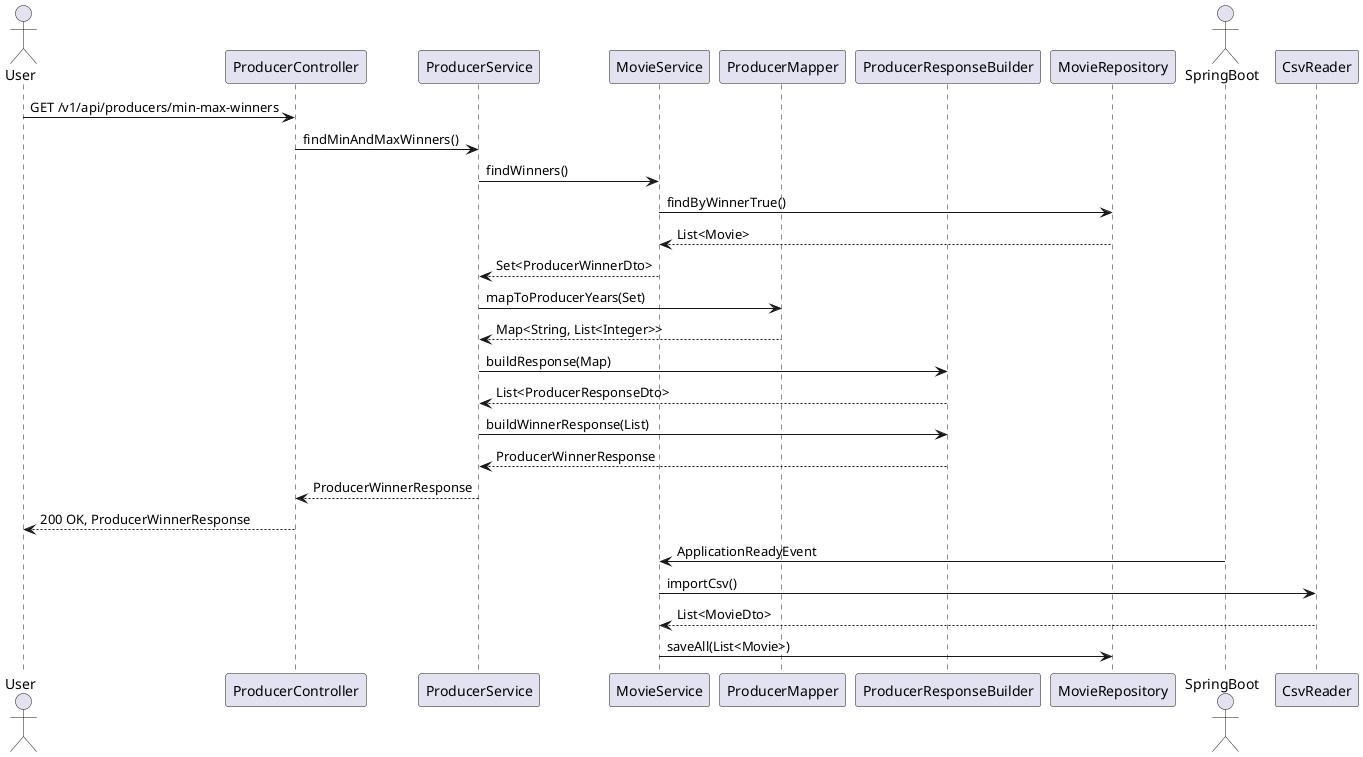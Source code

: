 @startuml
actor User

participant "ProducerController" as PC
participant "ProducerService" as PS
participant "MovieService" as MS
participant "ProducerMapper" as PM
participant "ProducerResponseBuilder" as PRB
participant "MovieRepository" as MR

User -> PC: GET /v1/api/producers/min-max-winners
PC -> PS: findMinAndMaxWinners()
PS -> MS: findWinners()
MS -> MR: findByWinnerTrue()
MR --> MS: List<Movie>
MS --> PS: Set<ProducerWinnerDto>

PS -> PM: mapToProducerYears(Set)
PM --> PS: Map<String, List<Integer>>

PS -> PRB: buildResponse(Map)
PRB --> PS: List<ProducerResponseDto>

PS -> PRB: buildWinnerResponse(List)
PRB --> PS: ProducerWinnerResponse

PS --> PC: ProducerWinnerResponse
PC --> User: 200 OK, ProducerWinnerResponse


actor SpringBoot

SpringBoot -> MS: ApplicationReadyEvent
MS -> CsvReader: importCsv()
CsvReader --> MS: List<MovieDto>
MS -> MR: saveAll(List<Movie>)
@enduml